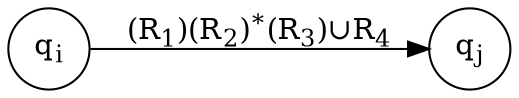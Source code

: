 
digraph finite_state_machine {
    rankdir=LR;


    qi[label=<q<SUB>i</SUB>>, shape="circle" ]
    qj[label=<q<SUB>j</SUB>>, shape="circle"]

    qi -> qj [label=<(R<SUB>1</SUB>)(R<SUB>2</SUB>)<SUP>*</SUP>(R<SUB>3</SUB>)&cup;R<SUB>4</SUB>>];

}   